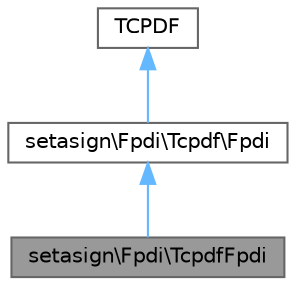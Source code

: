 digraph "setasign\Fpdi\TcpdfFpdi"
{
 // LATEX_PDF_SIZE
  bgcolor="transparent";
  edge [fontname=Helvetica,fontsize=10,labelfontname=Helvetica,labelfontsize=10];
  node [fontname=Helvetica,fontsize=10,shape=box,height=0.2,width=0.4];
  Node1 [id="Node000001",label="setasign\\Fpdi\\TcpdfFpdi",height=0.2,width=0.4,color="gray40", fillcolor="grey60", style="filled", fontcolor="black",tooltip=" "];
  Node2 -> Node1 [id="edge1_Node000001_Node000002",dir="back",color="steelblue1",style="solid",tooltip=" "];
  Node2 [id="Node000002",label="setasign\\Fpdi\\Tcpdf\\Fpdi",height=0.2,width=0.4,color="gray40", fillcolor="white", style="filled",URL="$classsetasign_1_1Fpdi_1_1Tcpdf_1_1Fpdi.html",tooltip=" "];
  Node3 -> Node2 [id="edge2_Node000002_Node000003",dir="back",color="steelblue1",style="solid",tooltip=" "];
  Node3 [id="Node000003",label="TCPDF",height=0.2,width=0.4,color="gray40", fillcolor="white", style="filled",tooltip=" "];
}
